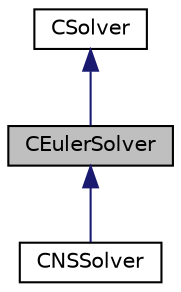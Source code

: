 digraph "CEulerSolver"
{
  edge [fontname="Helvetica",fontsize="10",labelfontname="Helvetica",labelfontsize="10"];
  node [fontname="Helvetica",fontsize="10",shape=record];
  Node0 [label="CEulerSolver",height=0.2,width=0.4,color="black", fillcolor="grey75", style="filled", fontcolor="black"];
  Node1 -> Node0 [dir="back",color="midnightblue",fontsize="10",style="solid",fontname="Helvetica"];
  Node1 [label="CSolver",height=0.2,width=0.4,color="black", fillcolor="white", style="filled",URL="$class_c_solver.html",tooltip="Main class for defining the PDE solution, it requires a child class for each particular solver (Euler..."];
  Node0 -> Node2 [dir="back",color="midnightblue",fontsize="10",style="solid",fontname="Helvetica"];
  Node2 [label="CNSSolver",height=0.2,width=0.4,color="black", fillcolor="white", style="filled",URL="$class_c_n_s_solver.html",tooltip="Main class for defining the Navier-Stokes flow solver. "];
}
